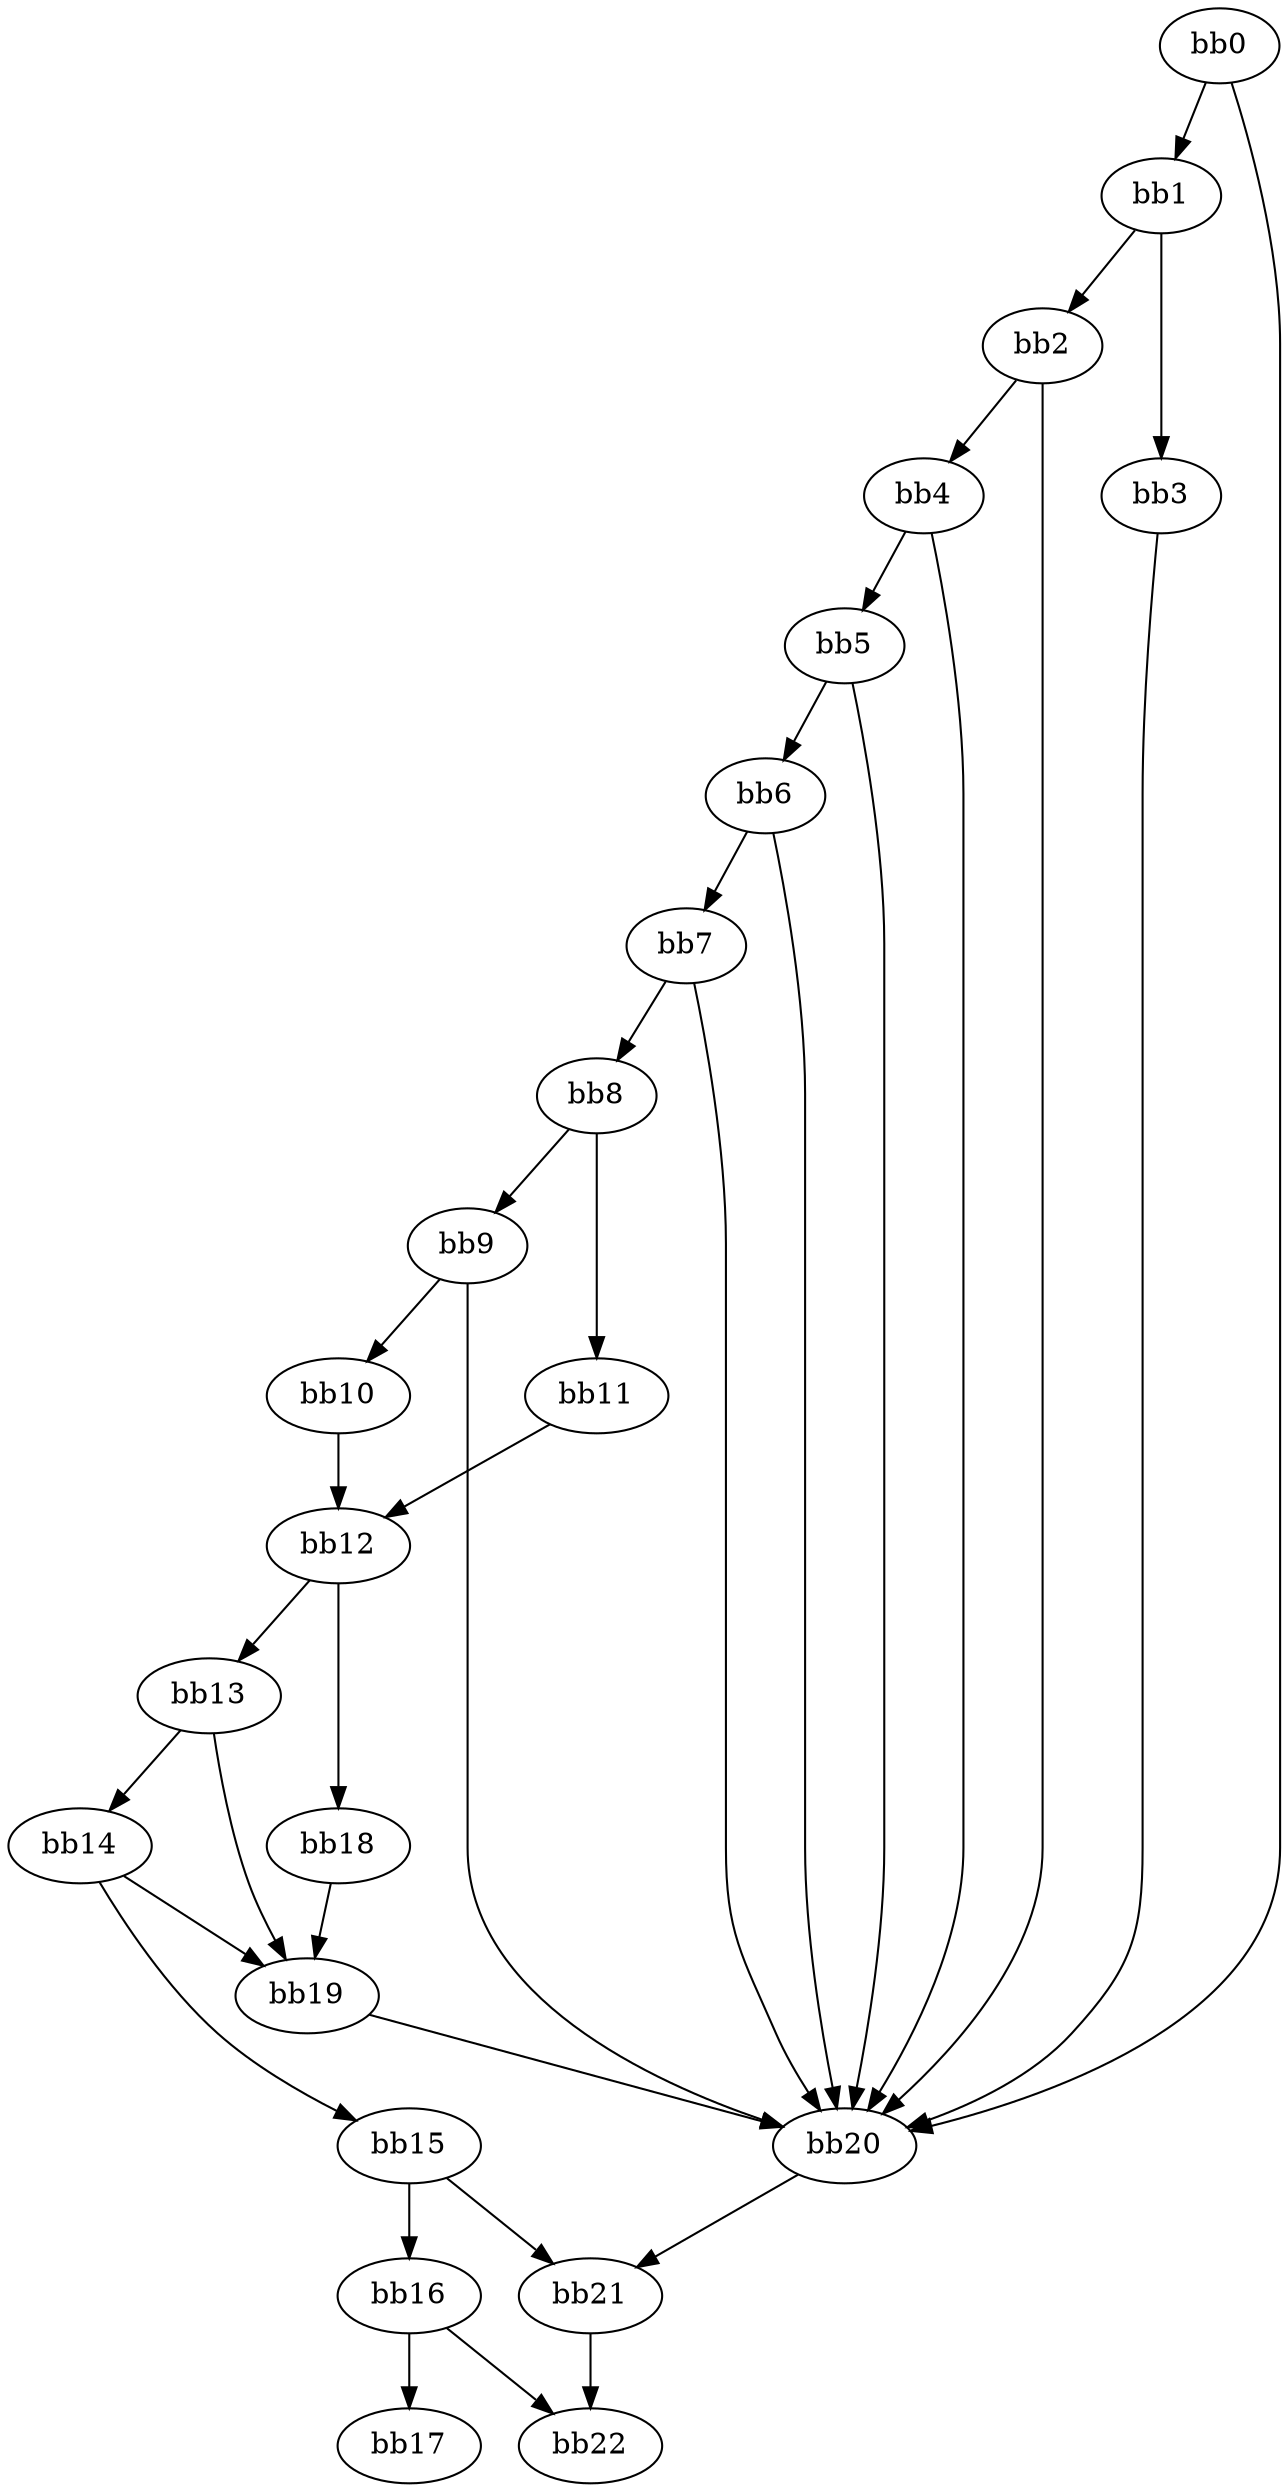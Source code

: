 digraph {
    0 [ label = "bb0\l" ]
    1 [ label = "bb1\l" ]
    2 [ label = "bb2\l" ]
    3 [ label = "bb3\l" ]
    4 [ label = "bb4\l" ]
    5 [ label = "bb5\l" ]
    6 [ label = "bb6\l" ]
    7 [ label = "bb7\l" ]
    8 [ label = "bb8\l" ]
    9 [ label = "bb9\l" ]
    10 [ label = "bb10\l" ]
    11 [ label = "bb11\l" ]
    12 [ label = "bb12\l" ]
    13 [ label = "bb13\l" ]
    14 [ label = "bb14\l" ]
    15 [ label = "bb15\l" ]
    16 [ label = "bb16\l" ]
    17 [ label = "bb17\l" ]
    18 [ label = "bb18\l" ]
    19 [ label = "bb19\l" ]
    20 [ label = "bb20\l" ]
    21 [ label = "bb21\l" ]
    22 [ label = "bb22\l" ]
    0 -> 1 [ ]
    0 -> 20 [ ]
    1 -> 2 [ ]
    1 -> 3 [ ]
    2 -> 4 [ ]
    2 -> 20 [ ]
    3 -> 20 [ ]
    4 -> 5 [ ]
    4 -> 20 [ ]
    5 -> 6 [ ]
    5 -> 20 [ ]
    6 -> 7 [ ]
    6 -> 20 [ ]
    7 -> 8 [ ]
    7 -> 20 [ ]
    8 -> 9 [ ]
    8 -> 11 [ ]
    9 -> 10 [ ]
    9 -> 20 [ ]
    10 -> 12 [ ]
    11 -> 12 [ ]
    12 -> 13 [ ]
    12 -> 18 [ ]
    13 -> 14 [ ]
    13 -> 19 [ ]
    14 -> 15 [ ]
    14 -> 19 [ ]
    15 -> 16 [ ]
    15 -> 21 [ ]
    16 -> 17 [ ]
    16 -> 22 [ ]
    18 -> 19 [ ]
    19 -> 20 [ ]
    20 -> 21 [ ]
    21 -> 22 [ ]
}

